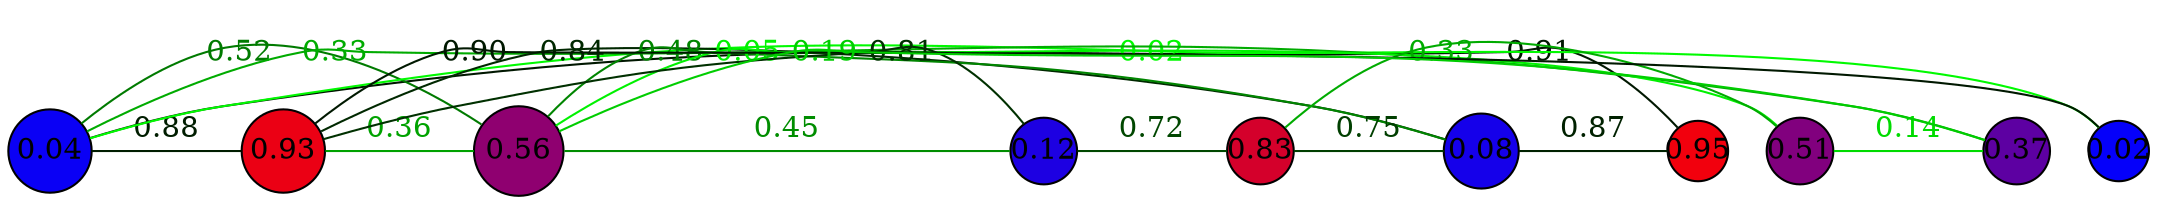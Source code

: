 graph G {
    splines=true;
    overlap=false;
    sep="1.0";
    edge [minlen=2, constraint=false];
    0 [label="0.04", style=filled, fillcolor="#0a00f5", width=0.55, height=0.55, fixedsize=true, shape=circle];
    1 [label="0.08", style=filled, fillcolor="#1500ea", width=0.50, height=0.50, fixedsize=true, shape=circle];
    2 [label="0.51", style=filled, fillcolor="#81007e", width=0.45, height=0.45, fixedsize=true, shape=circle];
    3 [label="0.93", style=filled, fillcolor="#eb0014", width=0.55, height=0.55, fixedsize=true, shape=circle];
    4 [label="0.95", style=filled, fillcolor="#f2000d", width=0.40, height=0.40, fixedsize=true, shape=circle];
    5 [label="0.56", style=filled, fillcolor="#8f0070", width=0.60, height=0.60, fixedsize=true, shape=circle];
    6 [label="0.12", style=filled, fillcolor="#1d00e2", width=0.45, height=0.45, fixedsize=true, shape=circle];
    7 [label="0.02", style=filled, fillcolor="#0500fa", width=0.40, height=0.40, fixedsize=true, shape=circle];
    8 [label="0.37", style=filled, fillcolor="#5d00a2", width=0.45, height=0.45, fixedsize=true, shape=circle];
    9 [label="0.83", style=filled, fillcolor="#d4002b", width=0.45, height=0.45, fixedsize=true, shape=circle];
    0 -- 3 [weight=0.88, color="#001d00", fontcolor="#001d00", label="0.88"];
    0 -- 4 [weight=0.91, color="#001700", fontcolor="#001700", label="0.91"];
    0 -- 5 [weight=0.52, color="#007a00", fontcolor="#007a00", label="0.52"];
    0 -- 7 [weight=0.02, color="#00fa00", fontcolor="#00fa00", label="0.02"];
    0 -- 8 [weight=0.33, color="#00ab00", fontcolor="#00ab00", label="0.33"];
    1 -- 3 [weight=0.84, color="#002800", fontcolor="#002800", label="0.84"];
    1 -- 4 [weight=0.87, color="#002100", fontcolor="#002100", label="0.87"];
    1 -- 5 [weight=0.48, color="#008500", fontcolor="#008500", label="0.48"];
    1 -- 9 [weight=0.75, color="#003f00", fontcolor="#003f00", label="0.75"];
    2 -- 5 [weight=0.05, color="#00f100", fontcolor="#00f100", label="0.05"];
    2 -- 8 [weight=0.14, color="#00db00", fontcolor="#00db00", label="0.14"];
    2 -- 9 [weight=0.33, color="#00ab00", fontcolor="#00ab00", label="0.33"];
    3 -- 5 [weight=0.36, color="#00a200", fontcolor="#00a200", label="0.36"];
    3 -- 6 [weight=0.81, color="#003000", fontcolor="#003000", label="0.81"];
    3 -- 7 [weight=0.90, color="#001800", fontcolor="#001800", label="0.90"];
    5 -- 6 [weight=0.45, color="#008d00", fontcolor="#008d00", label="0.45"];
    5 -- 8 [weight=0.19, color="#00cd00", fontcolor="#00cd00", label="0.19"];
    6 -- 9 [weight=0.72, color="#004700", fontcolor="#004700", label="0.72"];
}

